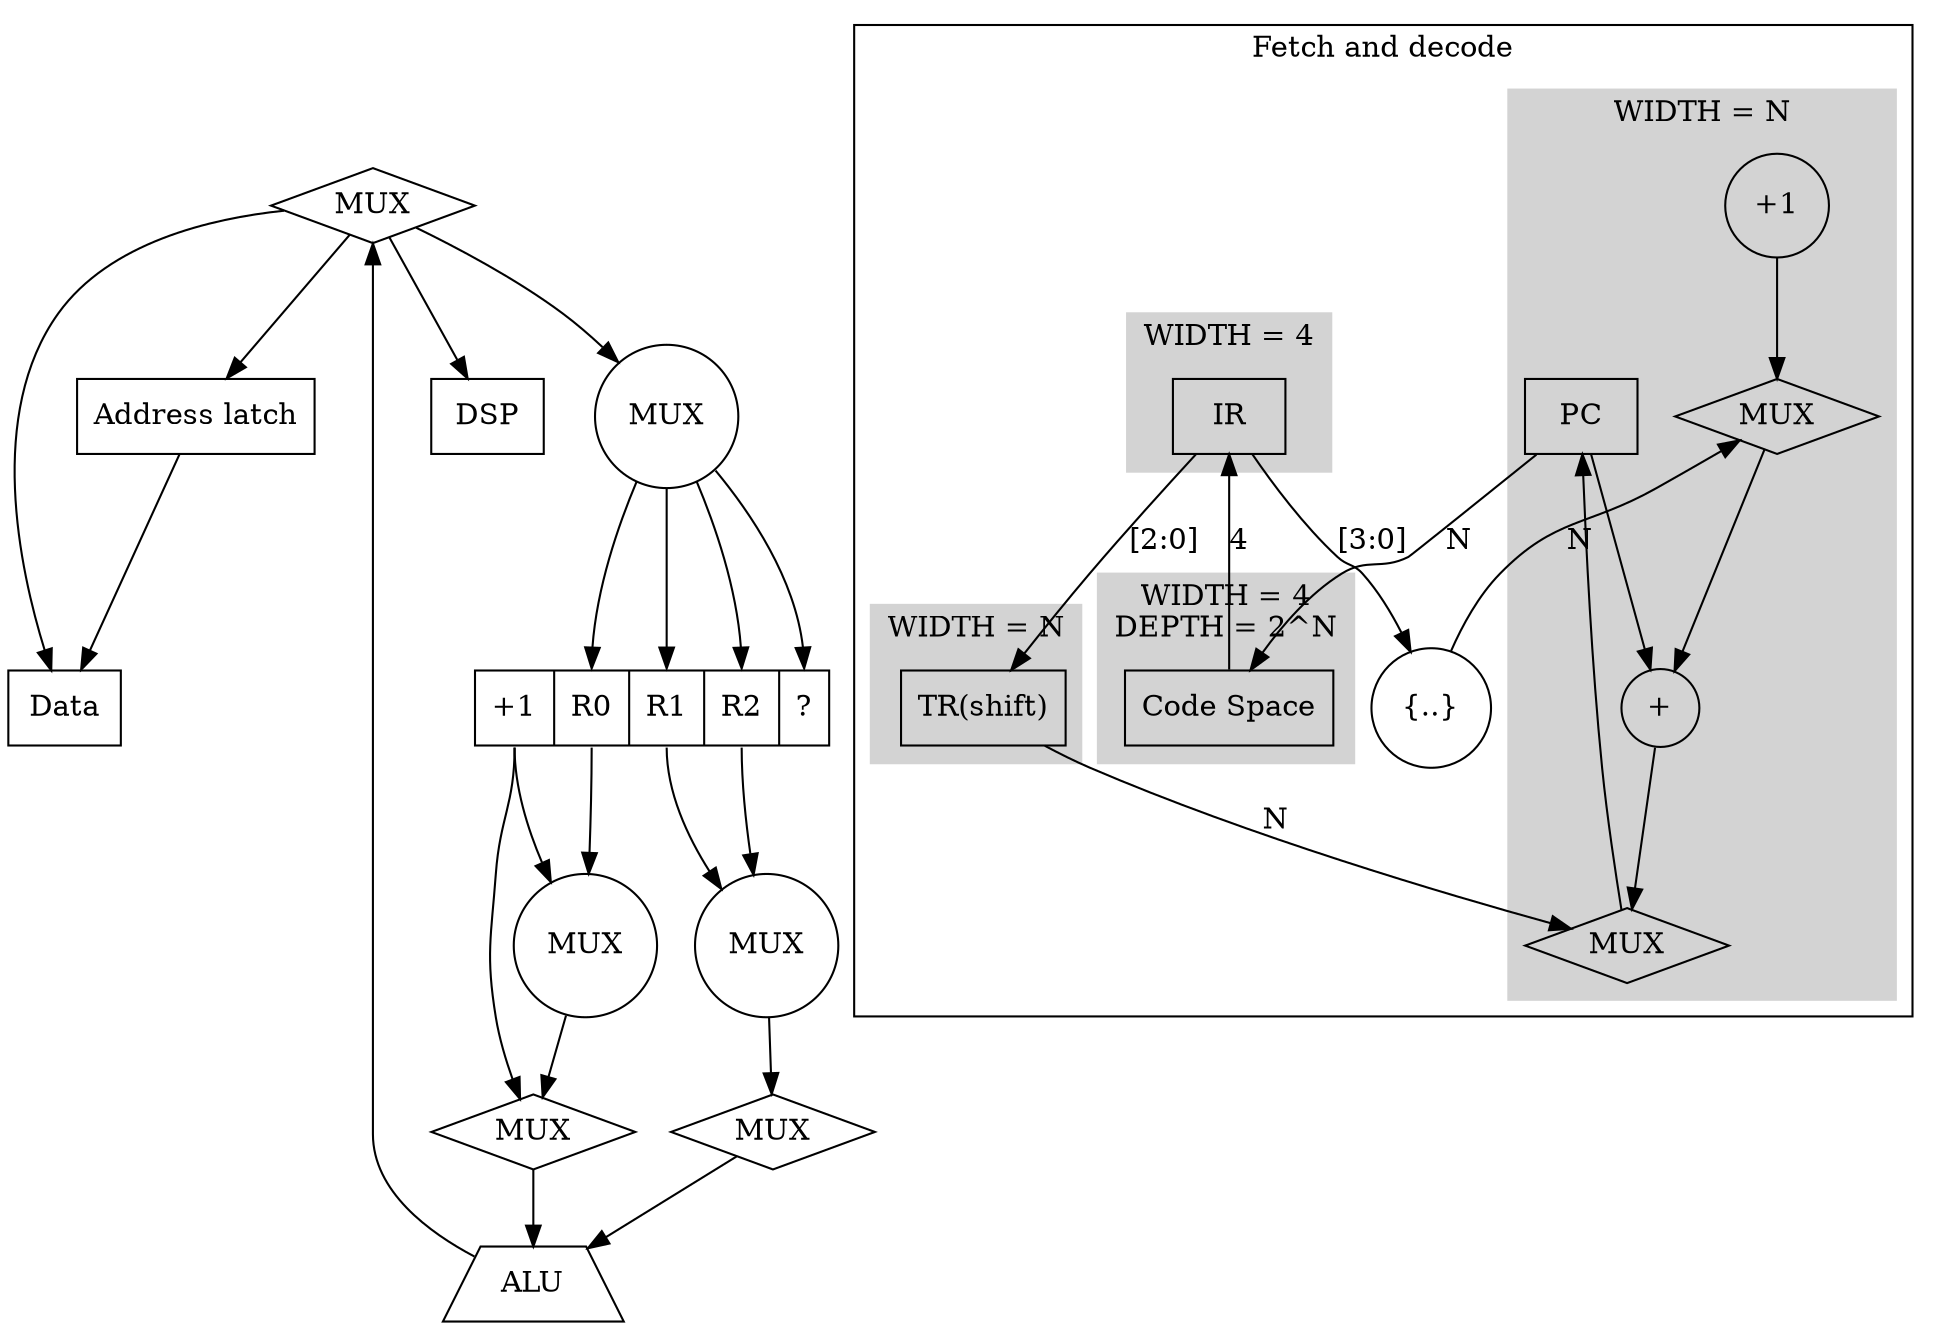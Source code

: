 digraph structs {
   # node [shape=record];
   # struct1 [label="<f0> left|<f1> mid&#92; dle|<f2> right"];
   # struct2 [label="<f0> one|<f1> two"];
   # struct3 [label="hello&#92;nworld |{ b |{c|<here> d|e}| f}| g | h"];
   # struct1:f1 -> struct2:f0;
   # struct1:f2 -> struct3:here;

    #subgraph cluster_0 {
    #style=filled;
    #color=lightgrey;
    #node [style=filled,color=white];
    #a0 -> a1 -> a2 -> a3;
    #label = "process #1";
    #}
    #
    #subgraph cluster_1 {
    #node [style=filled];
    #b0 -> b1 -> b2 -> b3;
    #label = "process #2";
    #color=blue
    #}
   # start -> a0;
   # start -> b0;
   # a1 -> b3;
   # b2 -> a3;
   # a3 -> a0;
   # a3 -> end;
   # b3 -> end;
   # 
   # start [shape=Mdiamond];
   # end [shape=Msquare];
   
    # Stack pointers
    dsp [label="DSP",shape=record]
    alu_out_mux -> dsp
    
   
    # Registers
    regs [label="<1> +1|<R0> R0|<R1> R1|<R2> R2|<dead> ?",shape=record];

    # Muxes
    reg_in_mux [label="MUX",shape=circle]
    reg_out_mux_1 [label="MUX",shape=circle]
    reg_out_mux_2 [label="MUX",shape=circle]
    pc_out_mux [label="MUX",shape=diamond] 
    plus_one_mux [label="MUX",shape=diamond]
    alu_out_mux [label="MUX",shape=diamond]


    # Alu
    alu [label="ALU",shape=trapezium] 


    # Mux control
    #mux_ctrl[label="MUX Control", shape=record]
    #mux_ctrl -> reg_in_mux
    #mux_ctrl -> reg_out_mux_1
    #mux_ctrl -> reg_out_mux_2

    # Wiring
    reg_in_mux -> regs:R0    
    reg_in_mux -> regs:R1
    reg_in_mux -> regs:R2
    reg_in_mux -> regs:dead

    #regs:R0 -> reg_out_mux_1
    #regs:R1 -> reg_out_mux_1
    regs:R1 -> reg_out_mux_1
    regs:R2 -> reg_out_mux_1

    regs:1 -> reg_out_mux_2
    regs:R0 -> reg_out_mux_2
    #regs:R2 -> reg_out_mux_2
    #regs:R3 -> reg_out_mux_2

    regs:1 -> plus_one_mux

    plus_one_mux -> alu

    reg_out_mux_2 -> plus_one_mux
    reg_out_mux_1 -> pc_out_mux
      pc_out_mux -> alu
    alu -> alu_out_mux
    alu_out_mux -> reg_in_mux
  


    data_mem[label="Data",shape=record]
    data_addr[label="Address latch",shape=record]
    alu_out_mux -> data_addr
    data_addr -> data_mem
    alu_out_mux -> data_mem
    
    subgraph cluster_a {
        label="Fetch and decode"
        subgraph cluster_0 {
            label = "WIDTH = N";
            style=filled;
            color=lightgrey; 
            pc[label="PC",shape=record]
            pc_plus_one[label="+1",shape=circle]
            pc_plus[label="+",shape=circle]
            pc_update_mux[label="MUX",shape=diamond]
            pc_add_mux[label="MUX",shape=diamond] 
            pc_plus_one -> pc_add_mux -> pc_plus -> pc_update_mux -> pc 
            pc -> pc_plus 
        } 
        subgraph cluster_1 {
            label = "WIDTH = 4\nDEPTH = 2^N";
            style=filled;
            color=lightgrey;  
            code_space[label="Code Space",shape=record]
        }
        subgraph cluster_2 {
            label = "WIDTH = 4";
            style=filled;
            color=lightgrey;  
            ir[label="IR",shape=record]
        }
        subgraph cluster_3 {
            label = "WIDTH = N";
            style=filled;
            color=lightgrey;  
            ir_trail[label="TR(shift)",shape=record] 
        }
        bigger[label="{..}",shape=circle]
        ir -> ir_trail[label="[2:0]"]
        ir -> bigger[label="[3:0]"]
        bigger -> pc_add_mux[label="N"]
        pc -> code_space[label="N"]
        code_space -> ir[label="4"]
        ir_trail -> pc_update_mux[label="N"]
    }
}


